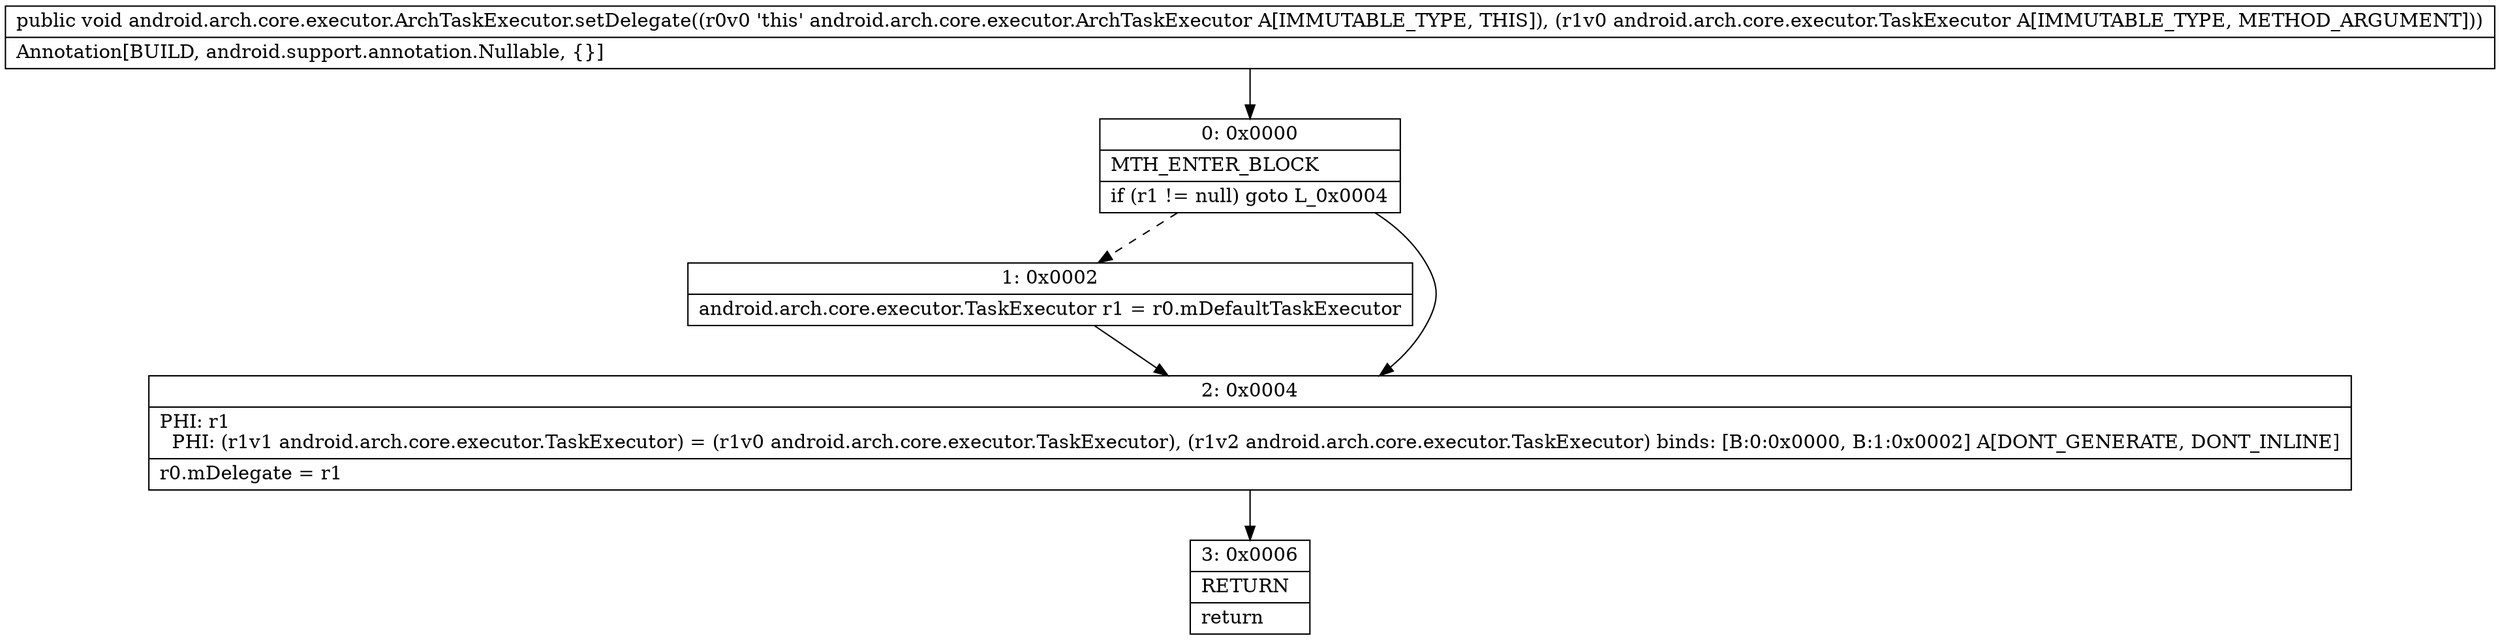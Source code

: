 digraph "CFG forandroid.arch.core.executor.ArchTaskExecutor.setDelegate(Landroid\/arch\/core\/executor\/TaskExecutor;)V" {
Node_0 [shape=record,label="{0\:\ 0x0000|MTH_ENTER_BLOCK\l|if (r1 != null) goto L_0x0004\l}"];
Node_1 [shape=record,label="{1\:\ 0x0002|android.arch.core.executor.TaskExecutor r1 = r0.mDefaultTaskExecutor\l}"];
Node_2 [shape=record,label="{2\:\ 0x0004|PHI: r1 \l  PHI: (r1v1 android.arch.core.executor.TaskExecutor) = (r1v0 android.arch.core.executor.TaskExecutor), (r1v2 android.arch.core.executor.TaskExecutor) binds: [B:0:0x0000, B:1:0x0002] A[DONT_GENERATE, DONT_INLINE]\l|r0.mDelegate = r1\l}"];
Node_3 [shape=record,label="{3\:\ 0x0006|RETURN\l|return\l}"];
MethodNode[shape=record,label="{public void android.arch.core.executor.ArchTaskExecutor.setDelegate((r0v0 'this' android.arch.core.executor.ArchTaskExecutor A[IMMUTABLE_TYPE, THIS]), (r1v0 android.arch.core.executor.TaskExecutor A[IMMUTABLE_TYPE, METHOD_ARGUMENT]))  | Annotation[BUILD, android.support.annotation.Nullable, \{\}]\l}"];
MethodNode -> Node_0;
Node_0 -> Node_1[style=dashed];
Node_0 -> Node_2;
Node_1 -> Node_2;
Node_2 -> Node_3;
}

